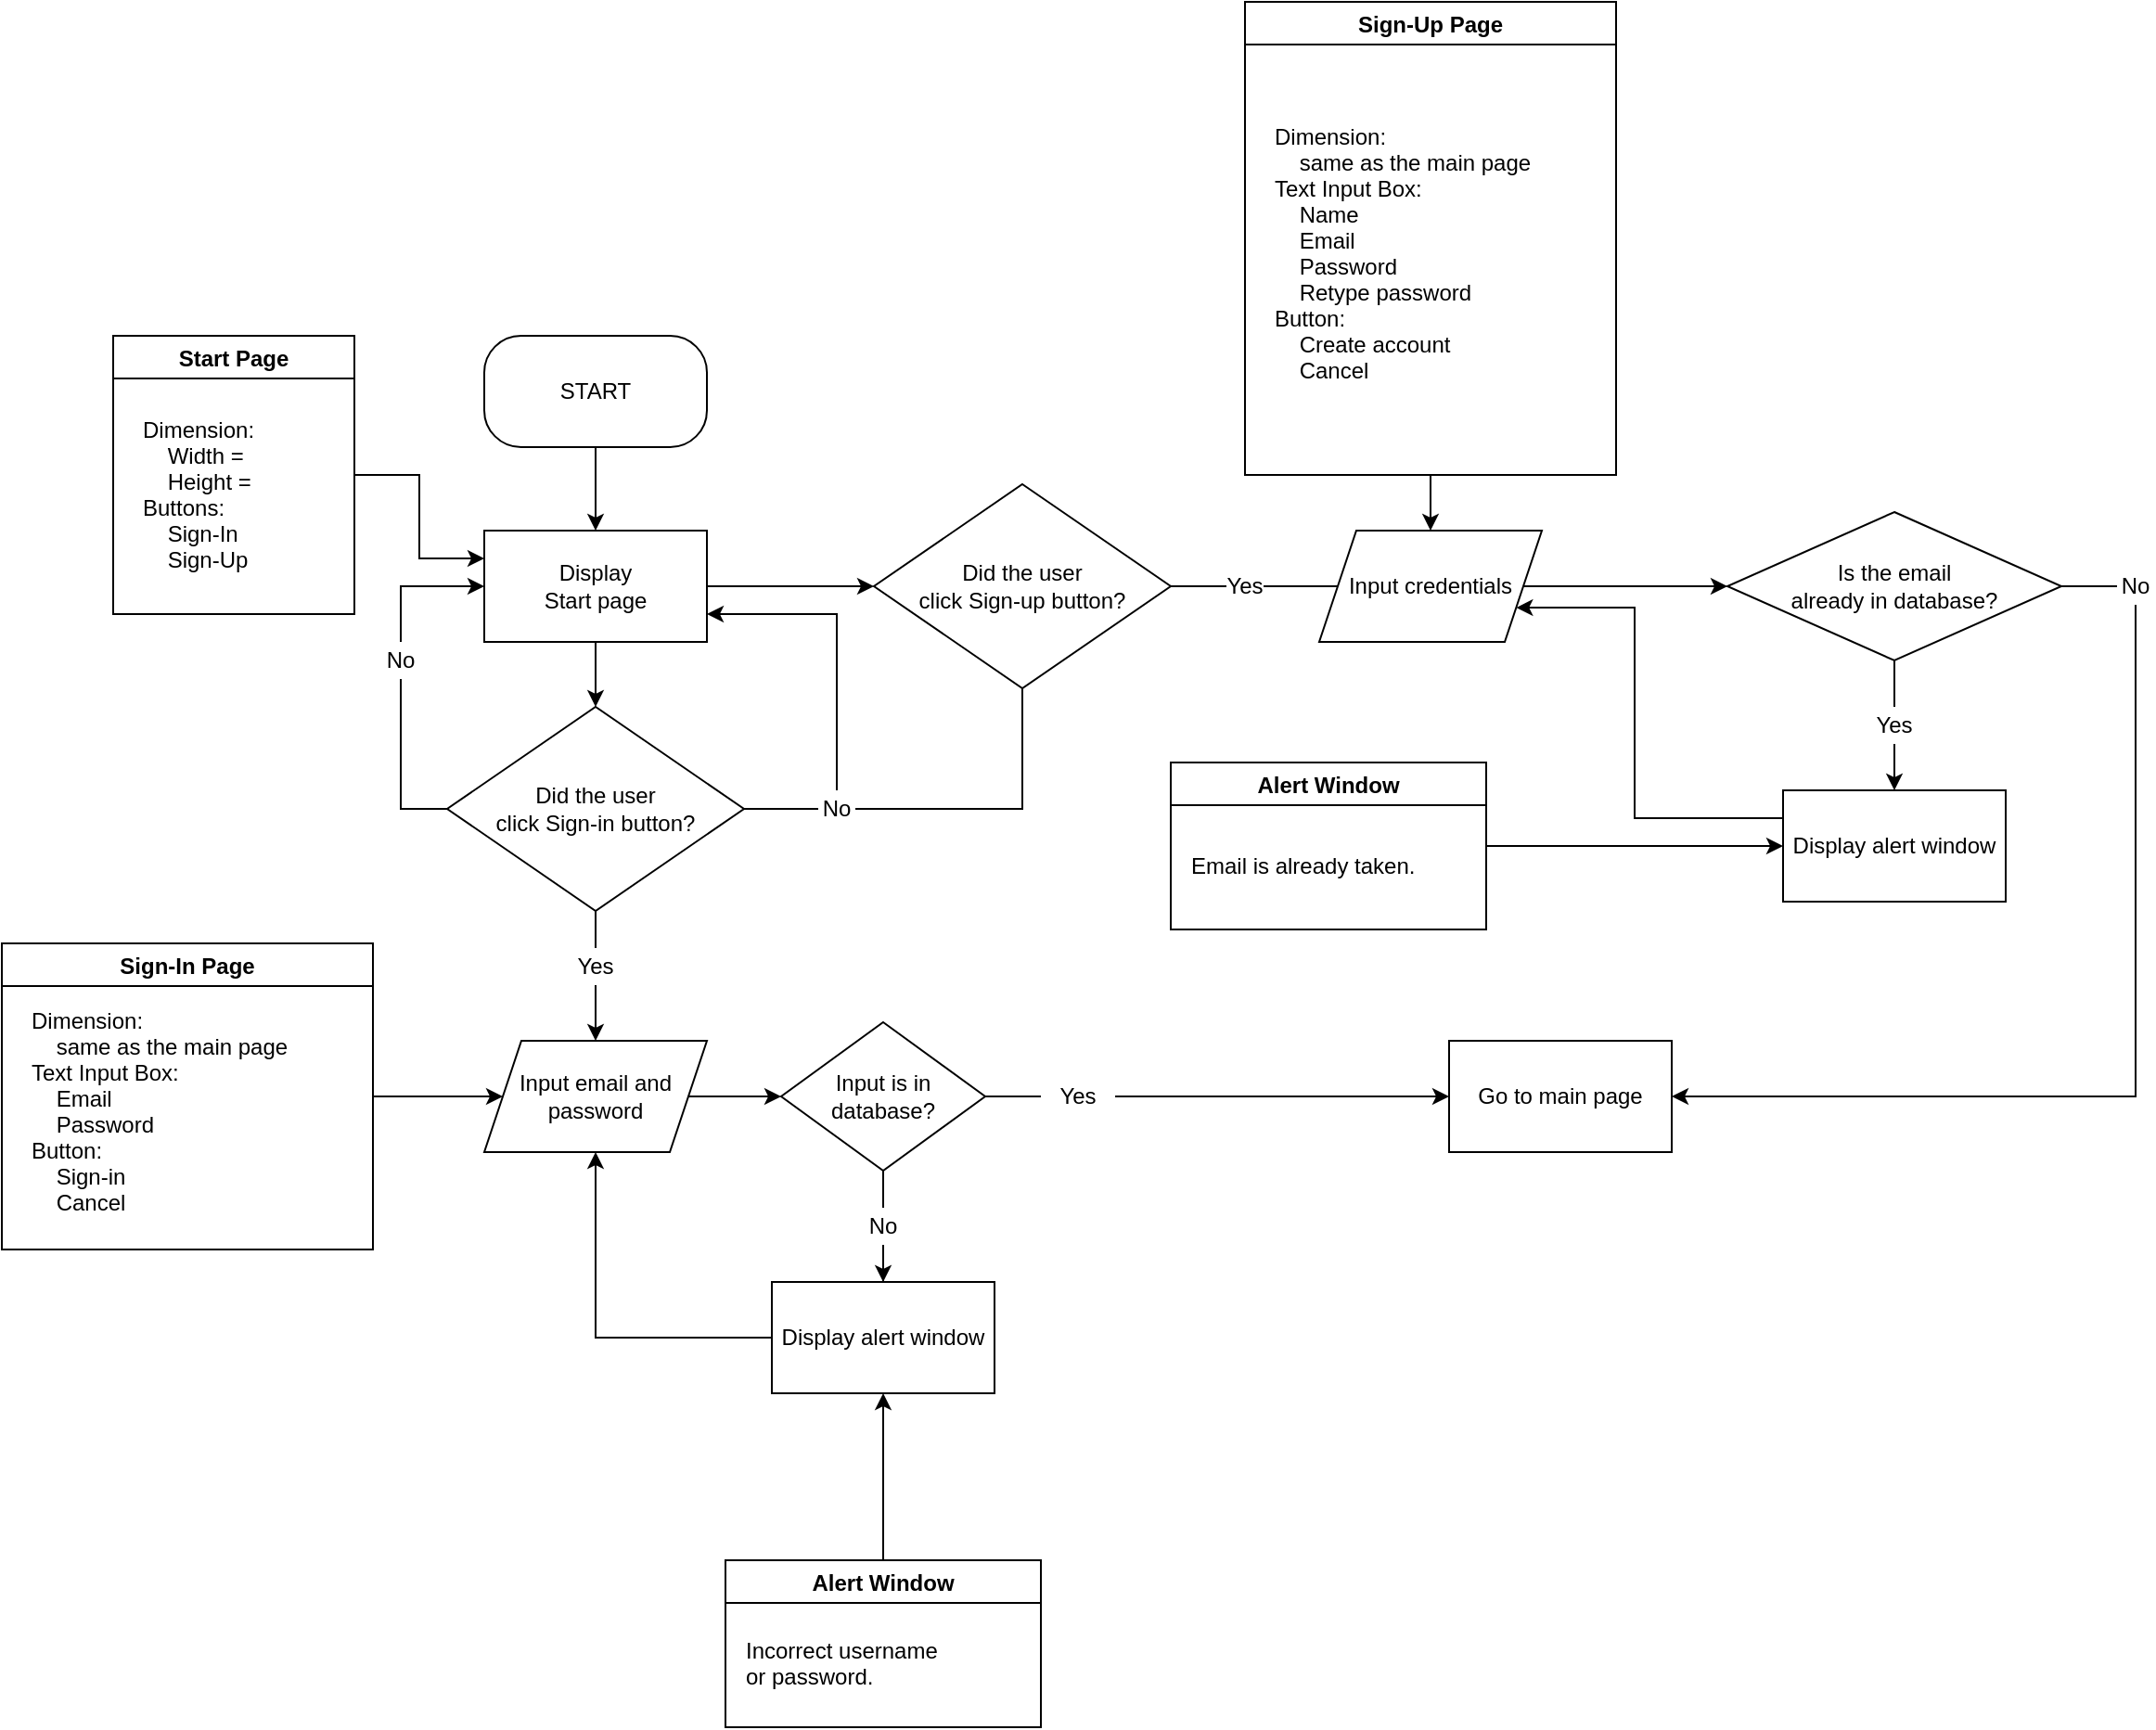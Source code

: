 <mxfile version="19.0.2" type="device"><diagram id="nZ1FR6ajVhy153dQhEUZ" name="Page-1"><mxGraphModel dx="2179" dy="1977" grid="1" gridSize="10" guides="1" tooltips="1" connect="1" arrows="1" fold="1" page="1" pageScale="1" pageWidth="850" pageHeight="1100" math="0" shadow="0"><root><mxCell id="0"/><mxCell id="1" parent="0"/><mxCell id="YIODbOmIevnnN4t3z8UL-8" style="edgeStyle=orthogonalEdgeStyle;rounded=0;orthogonalLoop=1;jettySize=auto;html=1;entryX=0.5;entryY=0;entryDx=0;entryDy=0;" edge="1" parent="1" source="YIODbOmIevnnN4t3z8UL-1" target="YIODbOmIevnnN4t3z8UL-7"><mxGeometry relative="1" as="geometry"/></mxCell><mxCell id="YIODbOmIevnnN4t3z8UL-1" value="START" style="rounded=1;whiteSpace=wrap;html=1;arcSize=33;" vertex="1" parent="1"><mxGeometry x="170" y="130" width="120" height="60" as="geometry"/></mxCell><mxCell id="YIODbOmIevnnN4t3z8UL-14" style="edgeStyle=orthogonalEdgeStyle;rounded=0;orthogonalLoop=1;jettySize=auto;html=1;entryX=0.5;entryY=0;entryDx=0;entryDy=0;" edge="1" parent="1" source="YIODbOmIevnnN4t3z8UL-7" target="YIODbOmIevnnN4t3z8UL-16"><mxGeometry relative="1" as="geometry"><mxPoint x="230" y="320" as="targetPoint"/></mxGeometry></mxCell><mxCell id="YIODbOmIevnnN4t3z8UL-52" style="edgeStyle=orthogonalEdgeStyle;rounded=0;orthogonalLoop=1;jettySize=auto;html=1;entryX=0;entryY=0.5;entryDx=0;entryDy=0;endArrow=classic;endFill=1;" edge="1" parent="1" source="YIODbOmIevnnN4t3z8UL-7" target="YIODbOmIevnnN4t3z8UL-47"><mxGeometry relative="1" as="geometry"/></mxCell><mxCell id="YIODbOmIevnnN4t3z8UL-7" value="Display&lt;br&gt;Start page" style="rounded=0;whiteSpace=wrap;html=1;" vertex="1" parent="1"><mxGeometry x="170" y="235" width="120" height="60" as="geometry"/></mxCell><mxCell id="YIODbOmIevnnN4t3z8UL-10" style="edgeStyle=orthogonalEdgeStyle;rounded=0;orthogonalLoop=1;jettySize=auto;html=1;entryX=0;entryY=0.25;entryDx=0;entryDy=0;" edge="1" parent="1" source="YIODbOmIevnnN4t3z8UL-9" target="YIODbOmIevnnN4t3z8UL-7"><mxGeometry relative="1" as="geometry"><mxPoint x="170" y="265" as="targetPoint"/></mxGeometry></mxCell><mxCell id="YIODbOmIevnnN4t3z8UL-9" value="Start Page" style="swimlane;" vertex="1" parent="1"><mxGeometry x="-30" y="130" width="130" height="150" as="geometry"/></mxCell><mxCell id="YIODbOmIevnnN4t3z8UL-12" value="Dimension:&#10;    Width = &#10;    Height = &#10;Buttons:&#10;    Sign-In&#10;    Sign-Up" style="text;strokeColor=none;fillColor=none;align=left;verticalAlign=middle;spacingLeft=4;spacingRight=4;overflow=hidden;points=[[0,0.5],[1,0.5]];portConstraint=eastwest;rotatable=0;" vertex="1" parent="YIODbOmIevnnN4t3z8UL-9"><mxGeometry x="10" y="30" width="110" height="110" as="geometry"/></mxCell><mxCell id="YIODbOmIevnnN4t3z8UL-21" style="edgeStyle=orthogonalEdgeStyle;rounded=0;orthogonalLoop=1;jettySize=auto;html=1;entryX=0.5;entryY=1;entryDx=0;entryDy=0;endArrow=none;endFill=0;" edge="1" parent="1" source="YIODbOmIevnnN4t3z8UL-16" target="YIODbOmIevnnN4t3z8UL-17"><mxGeometry relative="1" as="geometry"><Array as="points"><mxPoint x="125" y="385"/></Array></mxGeometry></mxCell><mxCell id="YIODbOmIevnnN4t3z8UL-24" style="edgeStyle=orthogonalEdgeStyle;rounded=0;orthogonalLoop=1;jettySize=auto;html=1;entryX=0.5;entryY=0;entryDx=0;entryDy=0;endArrow=none;endFill=0;" edge="1" parent="1" source="YIODbOmIevnnN4t3z8UL-16" target="YIODbOmIevnnN4t3z8UL-23"><mxGeometry relative="1" as="geometry"/></mxCell><mxCell id="YIODbOmIevnnN4t3z8UL-46" style="edgeStyle=orthogonalEdgeStyle;rounded=0;orthogonalLoop=1;jettySize=auto;html=1;entryX=0;entryY=0.5;entryDx=0;entryDy=0;endArrow=none;endFill=0;" edge="1" parent="1" source="YIODbOmIevnnN4t3z8UL-16" target="YIODbOmIevnnN4t3z8UL-44"><mxGeometry relative="1" as="geometry"/></mxCell><mxCell id="YIODbOmIevnnN4t3z8UL-16" value="Did the user &lt;br&gt;click Sign-in button?" style="rhombus;whiteSpace=wrap;html=1;" vertex="1" parent="1"><mxGeometry x="150" y="330" width="160" height="110" as="geometry"/></mxCell><mxCell id="YIODbOmIevnnN4t3z8UL-22" style="edgeStyle=orthogonalEdgeStyle;rounded=0;orthogonalLoop=1;jettySize=auto;html=1;entryX=0;entryY=0.5;entryDx=0;entryDy=0;exitX=0.5;exitY=0;exitDx=0;exitDy=0;" edge="1" parent="1" source="YIODbOmIevnnN4t3z8UL-17" target="YIODbOmIevnnN4t3z8UL-7"><mxGeometry relative="1" as="geometry"><mxPoint x="125" y="330" as="targetPoint"/><Array as="points"><mxPoint x="125" y="265"/></Array></mxGeometry></mxCell><mxCell id="YIODbOmIevnnN4t3z8UL-17" value="No" style="text;html=1;strokeColor=none;fillColor=none;align=center;verticalAlign=middle;whiteSpace=wrap;rounded=0;" vertex="1" parent="1"><mxGeometry x="110" y="295" width="30" height="20" as="geometry"/></mxCell><mxCell id="YIODbOmIevnnN4t3z8UL-28" style="edgeStyle=orthogonalEdgeStyle;rounded=0;orthogonalLoop=1;jettySize=auto;html=1;entryX=0.5;entryY=0;entryDx=0;entryDy=0;" edge="1" parent="1" source="YIODbOmIevnnN4t3z8UL-23" target="YIODbOmIevnnN4t3z8UL-27"><mxGeometry relative="1" as="geometry"/></mxCell><mxCell id="YIODbOmIevnnN4t3z8UL-23" value="Yes" style="text;html=1;strokeColor=none;fillColor=none;align=center;verticalAlign=middle;whiteSpace=wrap;rounded=0;" vertex="1" parent="1"><mxGeometry x="210" y="460" width="40" height="20" as="geometry"/></mxCell><mxCell id="YIODbOmIevnnN4t3z8UL-37" style="edgeStyle=orthogonalEdgeStyle;rounded=0;orthogonalLoop=1;jettySize=auto;html=1;entryX=0;entryY=0.5;entryDx=0;entryDy=0;endArrow=classic;endFill=1;" edge="1" parent="1" source="YIODbOmIevnnN4t3z8UL-27" target="YIODbOmIevnnN4t3z8UL-30"><mxGeometry relative="1" as="geometry"/></mxCell><mxCell id="YIODbOmIevnnN4t3z8UL-27" value="Input email and password" style="shape=parallelogram;perimeter=parallelogramPerimeter;whiteSpace=wrap;html=1;fixedSize=1;" vertex="1" parent="1"><mxGeometry x="170" y="510" width="120" height="60" as="geometry"/></mxCell><mxCell id="YIODbOmIevnnN4t3z8UL-34" style="edgeStyle=orthogonalEdgeStyle;rounded=0;orthogonalLoop=1;jettySize=auto;html=1;entryX=0;entryY=0.5;entryDx=0;entryDy=0;endArrow=none;endFill=0;" edge="1" parent="1" source="YIODbOmIevnnN4t3z8UL-30" target="YIODbOmIevnnN4t3z8UL-33"><mxGeometry relative="1" as="geometry"/></mxCell><mxCell id="YIODbOmIevnnN4t3z8UL-36" style="edgeStyle=orthogonalEdgeStyle;rounded=0;orthogonalLoop=1;jettySize=auto;html=1;entryX=0.5;entryY=0;entryDx=0;entryDy=0;endArrow=none;endFill=0;" edge="1" parent="1" source="YIODbOmIevnnN4t3z8UL-30" target="YIODbOmIevnnN4t3z8UL-35"><mxGeometry relative="1" as="geometry"/></mxCell><mxCell id="YIODbOmIevnnN4t3z8UL-30" value="Input is in database?" style="rhombus;whiteSpace=wrap;html=1;" vertex="1" parent="1"><mxGeometry x="330" y="500" width="110" height="80" as="geometry"/></mxCell><mxCell id="YIODbOmIevnnN4t3z8UL-80" style="edgeStyle=orthogonalEdgeStyle;rounded=0;orthogonalLoop=1;jettySize=auto;html=1;entryX=0;entryY=0.5;entryDx=0;entryDy=0;endArrow=classic;endFill=1;" edge="1" parent="1" source="YIODbOmIevnnN4t3z8UL-33" target="YIODbOmIevnnN4t3z8UL-79"><mxGeometry relative="1" as="geometry"/></mxCell><mxCell id="YIODbOmIevnnN4t3z8UL-33" value="Yes" style="text;html=1;strokeColor=none;fillColor=none;align=center;verticalAlign=middle;whiteSpace=wrap;rounded=0;" vertex="1" parent="1"><mxGeometry x="470" y="530" width="40" height="20" as="geometry"/></mxCell><mxCell id="YIODbOmIevnnN4t3z8UL-39" style="edgeStyle=orthogonalEdgeStyle;rounded=0;orthogonalLoop=1;jettySize=auto;html=1;entryX=0.5;entryY=0;entryDx=0;entryDy=0;endArrow=classic;endFill=1;" edge="1" parent="1" source="YIODbOmIevnnN4t3z8UL-35" target="YIODbOmIevnnN4t3z8UL-38"><mxGeometry relative="1" as="geometry"/></mxCell><mxCell id="YIODbOmIevnnN4t3z8UL-35" value="No" style="text;html=1;strokeColor=none;fillColor=none;align=center;verticalAlign=middle;whiteSpace=wrap;rounded=0;" vertex="1" parent="1"><mxGeometry x="365" y="600" width="40" height="20" as="geometry"/></mxCell><mxCell id="YIODbOmIevnnN4t3z8UL-40" style="edgeStyle=orthogonalEdgeStyle;rounded=0;orthogonalLoop=1;jettySize=auto;html=1;entryX=0.5;entryY=1;entryDx=0;entryDy=0;endArrow=classic;endFill=1;" edge="1" parent="1" source="YIODbOmIevnnN4t3z8UL-38" target="YIODbOmIevnnN4t3z8UL-27"><mxGeometry relative="1" as="geometry"/></mxCell><mxCell id="YIODbOmIevnnN4t3z8UL-38" value="Display alert window" style="rounded=0;whiteSpace=wrap;html=1;" vertex="1" parent="1"><mxGeometry x="325" y="640" width="120" height="60" as="geometry"/></mxCell><mxCell id="YIODbOmIevnnN4t3z8UL-43" style="edgeStyle=orthogonalEdgeStyle;rounded=0;orthogonalLoop=1;jettySize=auto;html=1;entryX=0.5;entryY=1;entryDx=0;entryDy=0;endArrow=classic;endFill=1;" edge="1" parent="1" source="YIODbOmIevnnN4t3z8UL-41" target="YIODbOmIevnnN4t3z8UL-38"><mxGeometry relative="1" as="geometry"/></mxCell><mxCell id="YIODbOmIevnnN4t3z8UL-41" value="Alert Window" style="swimlane;" vertex="1" parent="1"><mxGeometry x="300" y="790" width="170" height="90" as="geometry"/></mxCell><mxCell id="YIODbOmIevnnN4t3z8UL-42" value="Incorrect username&#10;or password." style="text;strokeColor=none;fillColor=none;align=left;verticalAlign=middle;spacingLeft=4;spacingRight=4;overflow=hidden;points=[[0,0.5],[1,0.5]];portConstraint=eastwest;rotatable=0;" vertex="1" parent="YIODbOmIevnnN4t3z8UL-41"><mxGeometry x="5" y="30" width="160" height="50" as="geometry"/></mxCell><mxCell id="YIODbOmIevnnN4t3z8UL-45" style="edgeStyle=orthogonalEdgeStyle;rounded=0;orthogonalLoop=1;jettySize=auto;html=1;entryX=1;entryY=0.75;entryDx=0;entryDy=0;endArrow=classic;endFill=1;exitX=0.5;exitY=0;exitDx=0;exitDy=0;" edge="1" parent="1" source="YIODbOmIevnnN4t3z8UL-44" target="YIODbOmIevnnN4t3z8UL-7"><mxGeometry relative="1" as="geometry"><Array as="points"><mxPoint x="360" y="280"/></Array></mxGeometry></mxCell><mxCell id="YIODbOmIevnnN4t3z8UL-44" value="No" style="text;html=1;strokeColor=none;fillColor=none;align=center;verticalAlign=middle;whiteSpace=wrap;rounded=0;" vertex="1" parent="1"><mxGeometry x="350" y="375" width="20" height="20" as="geometry"/></mxCell><mxCell id="YIODbOmIevnnN4t3z8UL-54" style="edgeStyle=orthogonalEdgeStyle;rounded=0;orthogonalLoop=1;jettySize=auto;html=1;entryX=1;entryY=0.5;entryDx=0;entryDy=0;endArrow=none;endFill=0;" edge="1" parent="1" source="YIODbOmIevnnN4t3z8UL-47" target="YIODbOmIevnnN4t3z8UL-44"><mxGeometry relative="1" as="geometry"><Array as="points"><mxPoint x="460" y="385"/></Array></mxGeometry></mxCell><mxCell id="YIODbOmIevnnN4t3z8UL-55" style="edgeStyle=orthogonalEdgeStyle;rounded=0;orthogonalLoop=1;jettySize=auto;html=1;entryX=0;entryY=0.5;entryDx=0;entryDy=0;endArrow=none;endFill=0;" edge="1" parent="1" source="YIODbOmIevnnN4t3z8UL-47" target="YIODbOmIevnnN4t3z8UL-53"><mxGeometry relative="1" as="geometry"/></mxCell><mxCell id="YIODbOmIevnnN4t3z8UL-47" value="Did the user &lt;br&gt;click Sign-up button?" style="rhombus;whiteSpace=wrap;html=1;" vertex="1" parent="1"><mxGeometry x="380" y="210" width="160" height="110" as="geometry"/></mxCell><mxCell id="YIODbOmIevnnN4t3z8UL-57" style="edgeStyle=orthogonalEdgeStyle;rounded=0;orthogonalLoop=1;jettySize=auto;html=1;entryX=0;entryY=0.5;entryDx=0;entryDy=0;endArrow=none;endFill=0;" edge="1" parent="1" source="YIODbOmIevnnN4t3z8UL-53" target="YIODbOmIevnnN4t3z8UL-56"><mxGeometry relative="1" as="geometry"/></mxCell><mxCell id="YIODbOmIevnnN4t3z8UL-53" value="Yes" style="text;html=1;strokeColor=none;fillColor=none;align=center;verticalAlign=middle;whiteSpace=wrap;rounded=0;" vertex="1" parent="1"><mxGeometry x="570" y="255" width="20" height="20" as="geometry"/></mxCell><mxCell id="YIODbOmIevnnN4t3z8UL-65" value="" style="edgeStyle=orthogonalEdgeStyle;rounded=0;orthogonalLoop=1;jettySize=auto;html=1;endArrow=classic;endFill=1;" edge="1" parent="1" source="YIODbOmIevnnN4t3z8UL-56" target="YIODbOmIevnnN4t3z8UL-64"><mxGeometry relative="1" as="geometry"/></mxCell><mxCell id="YIODbOmIevnnN4t3z8UL-56" value="Input credentials" style="shape=parallelogram;perimeter=parallelogramPerimeter;whiteSpace=wrap;html=1;fixedSize=1;" vertex="1" parent="1"><mxGeometry x="620" y="235" width="120" height="60" as="geometry"/></mxCell><mxCell id="YIODbOmIevnnN4t3z8UL-60" style="edgeStyle=orthogonalEdgeStyle;rounded=0;orthogonalLoop=1;jettySize=auto;html=1;entryX=0;entryY=0.5;entryDx=0;entryDy=0;endArrow=classic;endFill=1;" edge="1" parent="1" source="YIODbOmIevnnN4t3z8UL-58" target="YIODbOmIevnnN4t3z8UL-27"><mxGeometry relative="1" as="geometry"/></mxCell><mxCell id="YIODbOmIevnnN4t3z8UL-58" value="Sign-In Page" style="swimlane;" vertex="1" parent="1"><mxGeometry x="-90" y="457.5" width="200" height="165" as="geometry"/></mxCell><mxCell id="YIODbOmIevnnN4t3z8UL-59" value="Dimension:&#10;    same as the main page&#10;Text Input Box:&#10;    Email&#10;    Password&#10;Button:&#10;    Sign-in&#10;    Cancel" style="text;strokeColor=none;fillColor=none;align=left;verticalAlign=middle;spacingLeft=4;spacingRight=4;overflow=hidden;points=[[0,0.5],[1,0.5]];portConstraint=eastwest;rotatable=0;" vertex="1" parent="YIODbOmIevnnN4t3z8UL-58"><mxGeometry x="10" y="30" width="180" height="120" as="geometry"/></mxCell><mxCell id="YIODbOmIevnnN4t3z8UL-63" style="edgeStyle=orthogonalEdgeStyle;rounded=0;orthogonalLoop=1;jettySize=auto;html=1;entryX=0.5;entryY=0;entryDx=0;entryDy=0;endArrow=classic;endFill=1;" edge="1" parent="1" source="YIODbOmIevnnN4t3z8UL-61" target="YIODbOmIevnnN4t3z8UL-56"><mxGeometry relative="1" as="geometry"/></mxCell><mxCell id="YIODbOmIevnnN4t3z8UL-61" value="Sign-Up Page" style="swimlane;startSize=23;" vertex="1" parent="1"><mxGeometry x="580" y="-50" width="200" height="255" as="geometry"/></mxCell><mxCell id="YIODbOmIevnnN4t3z8UL-62" value="Dimension:&#10;    same as the main page&#10;Text Input Box:&#10;    Name&#10;    Email&#10;    Password&#10;    Retype password&#10;Button:&#10;    Create account&#10;    Cancel" style="text;strokeColor=none;fillColor=none;align=left;verticalAlign=middle;spacingLeft=4;spacingRight=4;overflow=hidden;points=[[0,0.5],[1,0.5]];portConstraint=eastwest;rotatable=0;" vertex="1" parent="YIODbOmIevnnN4t3z8UL-61"><mxGeometry x="10" y="30" width="180" height="210" as="geometry"/></mxCell><mxCell id="YIODbOmIevnnN4t3z8UL-67" style="edgeStyle=orthogonalEdgeStyle;rounded=0;orthogonalLoop=1;jettySize=auto;html=1;entryX=0;entryY=0.5;entryDx=0;entryDy=0;endArrow=none;endFill=0;" edge="1" parent="1" source="YIODbOmIevnnN4t3z8UL-64" target="YIODbOmIevnnN4t3z8UL-66"><mxGeometry relative="1" as="geometry"/></mxCell><mxCell id="YIODbOmIevnnN4t3z8UL-70" style="edgeStyle=orthogonalEdgeStyle;rounded=0;orthogonalLoop=1;jettySize=auto;html=1;entryX=0.5;entryY=0;entryDx=0;entryDy=0;endArrow=none;endFill=0;" edge="1" parent="1" source="YIODbOmIevnnN4t3z8UL-64" target="YIODbOmIevnnN4t3z8UL-68"><mxGeometry relative="1" as="geometry"/></mxCell><mxCell id="YIODbOmIevnnN4t3z8UL-64" value="Is the email&lt;br&gt;already in database?" style="rhombus;whiteSpace=wrap;html=1;" vertex="1" parent="1"><mxGeometry x="840" y="225" width="180" height="80" as="geometry"/></mxCell><mxCell id="YIODbOmIevnnN4t3z8UL-81" style="edgeStyle=orthogonalEdgeStyle;rounded=0;orthogonalLoop=1;jettySize=auto;html=1;entryX=1;entryY=0.5;entryDx=0;entryDy=0;endArrow=classic;endFill=1;" edge="1" parent="1" source="YIODbOmIevnnN4t3z8UL-66" target="YIODbOmIevnnN4t3z8UL-79"><mxGeometry relative="1" as="geometry"><Array as="points"><mxPoint x="1060" y="540"/></Array></mxGeometry></mxCell><mxCell id="YIODbOmIevnnN4t3z8UL-66" value="No" style="text;html=1;strokeColor=none;fillColor=none;align=center;verticalAlign=middle;whiteSpace=wrap;rounded=0;" vertex="1" parent="1"><mxGeometry x="1050" y="255" width="20" height="20" as="geometry"/></mxCell><mxCell id="YIODbOmIevnnN4t3z8UL-74" style="edgeStyle=orthogonalEdgeStyle;rounded=0;orthogonalLoop=1;jettySize=auto;html=1;entryX=0.5;entryY=0;entryDx=0;entryDy=0;endArrow=classic;endFill=1;" edge="1" parent="1" source="YIODbOmIevnnN4t3z8UL-68" target="YIODbOmIevnnN4t3z8UL-69"><mxGeometry relative="1" as="geometry"/></mxCell><mxCell id="YIODbOmIevnnN4t3z8UL-68" value="Yes" style="text;html=1;strokeColor=none;fillColor=none;align=center;verticalAlign=middle;whiteSpace=wrap;rounded=0;" vertex="1" parent="1"><mxGeometry x="920" y="330" width="20" height="20" as="geometry"/></mxCell><mxCell id="YIODbOmIevnnN4t3z8UL-78" style="edgeStyle=orthogonalEdgeStyle;rounded=0;orthogonalLoop=1;jettySize=auto;html=1;exitX=0;exitY=0.25;exitDx=0;exitDy=0;entryX=1;entryY=0.75;entryDx=0;entryDy=0;endArrow=classic;endFill=1;" edge="1" parent="1" source="YIODbOmIevnnN4t3z8UL-69" target="YIODbOmIevnnN4t3z8UL-56"><mxGeometry relative="1" as="geometry"><Array as="points"><mxPoint x="790" y="390"/><mxPoint x="790" y="276"/></Array></mxGeometry></mxCell><mxCell id="YIODbOmIevnnN4t3z8UL-69" value="Display alert window" style="rounded=0;whiteSpace=wrap;html=1;" vertex="1" parent="1"><mxGeometry x="870" y="375" width="120" height="60" as="geometry"/></mxCell><mxCell id="YIODbOmIevnnN4t3z8UL-77" style="edgeStyle=orthogonalEdgeStyle;rounded=0;orthogonalLoop=1;jettySize=auto;html=1;endArrow=classic;endFill=1;" edge="1" parent="1" source="YIODbOmIevnnN4t3z8UL-75" target="YIODbOmIevnnN4t3z8UL-69"><mxGeometry relative="1" as="geometry"/></mxCell><mxCell id="YIODbOmIevnnN4t3z8UL-75" value="Alert Window" style="swimlane;" vertex="1" parent="1"><mxGeometry x="540" y="360" width="170" height="90" as="geometry"/></mxCell><mxCell id="YIODbOmIevnnN4t3z8UL-76" value="Email is already taken." style="text;strokeColor=none;fillColor=none;align=left;verticalAlign=middle;spacingLeft=4;spacingRight=4;overflow=hidden;points=[[0,0.5],[1,0.5]];portConstraint=eastwest;rotatable=0;" vertex="1" parent="YIODbOmIevnnN4t3z8UL-75"><mxGeometry x="5" y="30" width="160" height="50" as="geometry"/></mxCell><mxCell id="YIODbOmIevnnN4t3z8UL-79" value="Go to main page" style="rounded=0;whiteSpace=wrap;html=1;" vertex="1" parent="1"><mxGeometry x="690" y="510" width="120" height="60" as="geometry"/></mxCell></root></mxGraphModel></diagram></mxfile>
